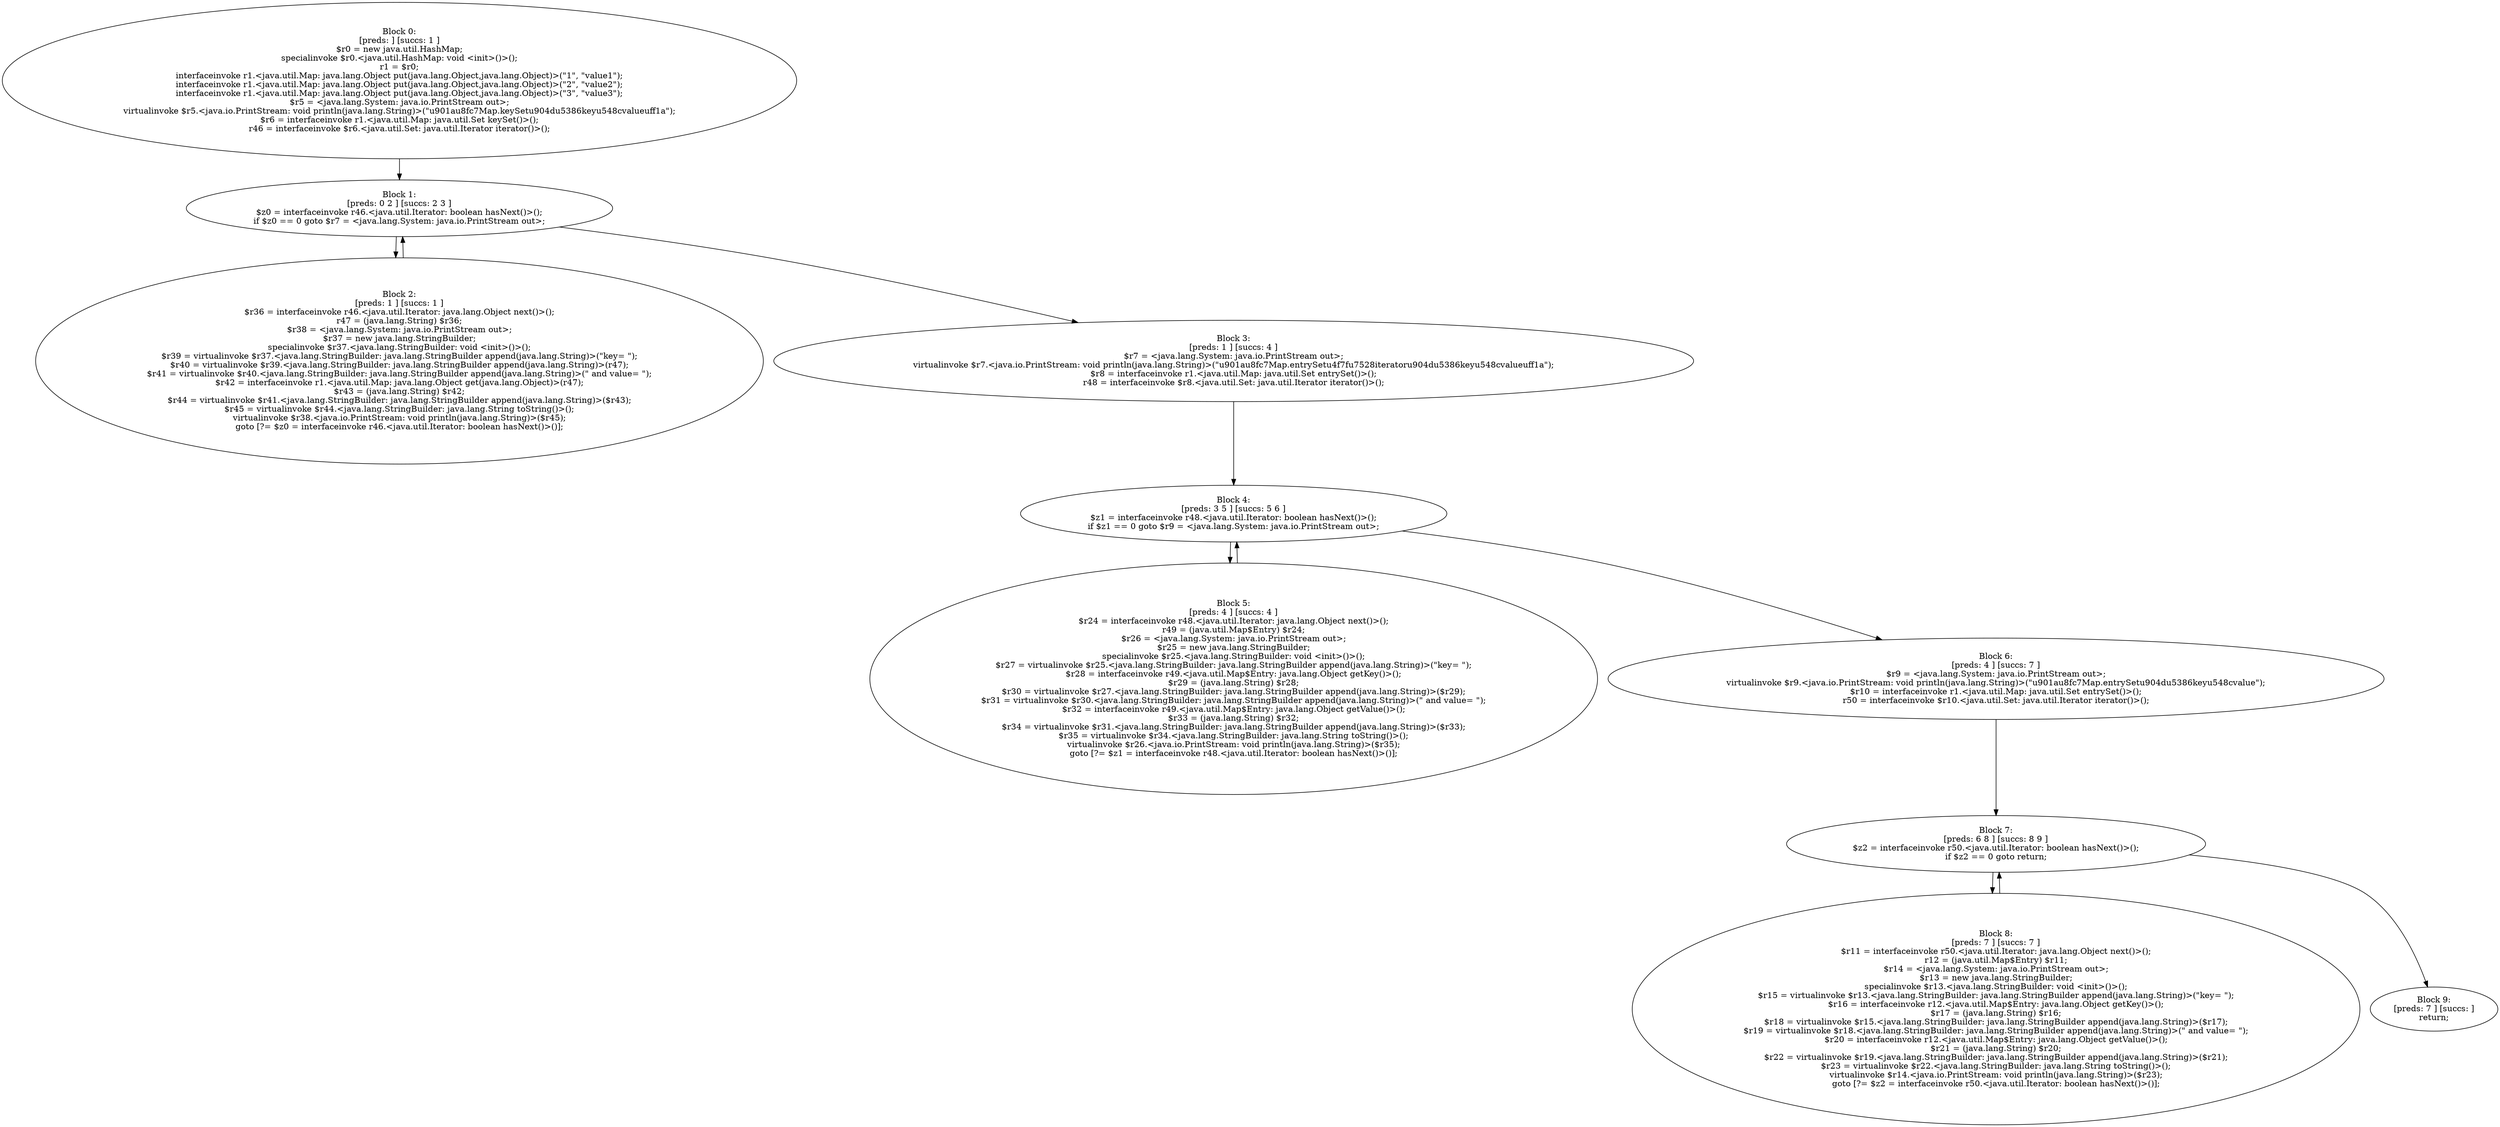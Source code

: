 digraph "unitGraph" {
    "Block 0:
[preds: ] [succs: 1 ]
$r0 = new java.util.HashMap;
specialinvoke $r0.<java.util.HashMap: void <init>()>();
r1 = $r0;
interfaceinvoke r1.<java.util.Map: java.lang.Object put(java.lang.Object,java.lang.Object)>(\"1\", \"value1\");
interfaceinvoke r1.<java.util.Map: java.lang.Object put(java.lang.Object,java.lang.Object)>(\"2\", \"value2\");
interfaceinvoke r1.<java.util.Map: java.lang.Object put(java.lang.Object,java.lang.Object)>(\"3\", \"value3\");
$r5 = <java.lang.System: java.io.PrintStream out>;
virtualinvoke $r5.<java.io.PrintStream: void println(java.lang.String)>(\"\u901a\u8fc7Map.keySet\u904d\u5386key\u548cvalue\uff1a\");
$r6 = interfaceinvoke r1.<java.util.Map: java.util.Set keySet()>();
r46 = interfaceinvoke $r6.<java.util.Set: java.util.Iterator iterator()>();
"
    "Block 1:
[preds: 0 2 ] [succs: 2 3 ]
$z0 = interfaceinvoke r46.<java.util.Iterator: boolean hasNext()>();
if $z0 == 0 goto $r7 = <java.lang.System: java.io.PrintStream out>;
"
    "Block 2:
[preds: 1 ] [succs: 1 ]
$r36 = interfaceinvoke r46.<java.util.Iterator: java.lang.Object next()>();
r47 = (java.lang.String) $r36;
$r38 = <java.lang.System: java.io.PrintStream out>;
$r37 = new java.lang.StringBuilder;
specialinvoke $r37.<java.lang.StringBuilder: void <init>()>();
$r39 = virtualinvoke $r37.<java.lang.StringBuilder: java.lang.StringBuilder append(java.lang.String)>(\"key= \");
$r40 = virtualinvoke $r39.<java.lang.StringBuilder: java.lang.StringBuilder append(java.lang.String)>(r47);
$r41 = virtualinvoke $r40.<java.lang.StringBuilder: java.lang.StringBuilder append(java.lang.String)>(\" and value= \");
$r42 = interfaceinvoke r1.<java.util.Map: java.lang.Object get(java.lang.Object)>(r47);
$r43 = (java.lang.String) $r42;
$r44 = virtualinvoke $r41.<java.lang.StringBuilder: java.lang.StringBuilder append(java.lang.String)>($r43);
$r45 = virtualinvoke $r44.<java.lang.StringBuilder: java.lang.String toString()>();
virtualinvoke $r38.<java.io.PrintStream: void println(java.lang.String)>($r45);
goto [?= $z0 = interfaceinvoke r46.<java.util.Iterator: boolean hasNext()>()];
"
    "Block 3:
[preds: 1 ] [succs: 4 ]
$r7 = <java.lang.System: java.io.PrintStream out>;
virtualinvoke $r7.<java.io.PrintStream: void println(java.lang.String)>(\"\u901a\u8fc7Map.entrySet\u4f7f\u7528iterator\u904d\u5386key\u548cvalue\uff1a\");
$r8 = interfaceinvoke r1.<java.util.Map: java.util.Set entrySet()>();
r48 = interfaceinvoke $r8.<java.util.Set: java.util.Iterator iterator()>();
"
    "Block 4:
[preds: 3 5 ] [succs: 5 6 ]
$z1 = interfaceinvoke r48.<java.util.Iterator: boolean hasNext()>();
if $z1 == 0 goto $r9 = <java.lang.System: java.io.PrintStream out>;
"
    "Block 5:
[preds: 4 ] [succs: 4 ]
$r24 = interfaceinvoke r48.<java.util.Iterator: java.lang.Object next()>();
r49 = (java.util.Map$Entry) $r24;
$r26 = <java.lang.System: java.io.PrintStream out>;
$r25 = new java.lang.StringBuilder;
specialinvoke $r25.<java.lang.StringBuilder: void <init>()>();
$r27 = virtualinvoke $r25.<java.lang.StringBuilder: java.lang.StringBuilder append(java.lang.String)>(\"key= \");
$r28 = interfaceinvoke r49.<java.util.Map$Entry: java.lang.Object getKey()>();
$r29 = (java.lang.String) $r28;
$r30 = virtualinvoke $r27.<java.lang.StringBuilder: java.lang.StringBuilder append(java.lang.String)>($r29);
$r31 = virtualinvoke $r30.<java.lang.StringBuilder: java.lang.StringBuilder append(java.lang.String)>(\" and value= \");
$r32 = interfaceinvoke r49.<java.util.Map$Entry: java.lang.Object getValue()>();
$r33 = (java.lang.String) $r32;
$r34 = virtualinvoke $r31.<java.lang.StringBuilder: java.lang.StringBuilder append(java.lang.String)>($r33);
$r35 = virtualinvoke $r34.<java.lang.StringBuilder: java.lang.String toString()>();
virtualinvoke $r26.<java.io.PrintStream: void println(java.lang.String)>($r35);
goto [?= $z1 = interfaceinvoke r48.<java.util.Iterator: boolean hasNext()>()];
"
    "Block 6:
[preds: 4 ] [succs: 7 ]
$r9 = <java.lang.System: java.io.PrintStream out>;
virtualinvoke $r9.<java.io.PrintStream: void println(java.lang.String)>(\"\u901a\u8fc7Map.entrySet\u904d\u5386key\u548cvalue\");
$r10 = interfaceinvoke r1.<java.util.Map: java.util.Set entrySet()>();
r50 = interfaceinvoke $r10.<java.util.Set: java.util.Iterator iterator()>();
"
    "Block 7:
[preds: 6 8 ] [succs: 8 9 ]
$z2 = interfaceinvoke r50.<java.util.Iterator: boolean hasNext()>();
if $z2 == 0 goto return;
"
    "Block 8:
[preds: 7 ] [succs: 7 ]
$r11 = interfaceinvoke r50.<java.util.Iterator: java.lang.Object next()>();
r12 = (java.util.Map$Entry) $r11;
$r14 = <java.lang.System: java.io.PrintStream out>;
$r13 = new java.lang.StringBuilder;
specialinvoke $r13.<java.lang.StringBuilder: void <init>()>();
$r15 = virtualinvoke $r13.<java.lang.StringBuilder: java.lang.StringBuilder append(java.lang.String)>(\"key= \");
$r16 = interfaceinvoke r12.<java.util.Map$Entry: java.lang.Object getKey()>();
$r17 = (java.lang.String) $r16;
$r18 = virtualinvoke $r15.<java.lang.StringBuilder: java.lang.StringBuilder append(java.lang.String)>($r17);
$r19 = virtualinvoke $r18.<java.lang.StringBuilder: java.lang.StringBuilder append(java.lang.String)>(\" and value= \");
$r20 = interfaceinvoke r12.<java.util.Map$Entry: java.lang.Object getValue()>();
$r21 = (java.lang.String) $r20;
$r22 = virtualinvoke $r19.<java.lang.StringBuilder: java.lang.StringBuilder append(java.lang.String)>($r21);
$r23 = virtualinvoke $r22.<java.lang.StringBuilder: java.lang.String toString()>();
virtualinvoke $r14.<java.io.PrintStream: void println(java.lang.String)>($r23);
goto [?= $z2 = interfaceinvoke r50.<java.util.Iterator: boolean hasNext()>()];
"
    "Block 9:
[preds: 7 ] [succs: ]
return;
"
    "Block 0:
[preds: ] [succs: 1 ]
$r0 = new java.util.HashMap;
specialinvoke $r0.<java.util.HashMap: void <init>()>();
r1 = $r0;
interfaceinvoke r1.<java.util.Map: java.lang.Object put(java.lang.Object,java.lang.Object)>(\"1\", \"value1\");
interfaceinvoke r1.<java.util.Map: java.lang.Object put(java.lang.Object,java.lang.Object)>(\"2\", \"value2\");
interfaceinvoke r1.<java.util.Map: java.lang.Object put(java.lang.Object,java.lang.Object)>(\"3\", \"value3\");
$r5 = <java.lang.System: java.io.PrintStream out>;
virtualinvoke $r5.<java.io.PrintStream: void println(java.lang.String)>(\"\u901a\u8fc7Map.keySet\u904d\u5386key\u548cvalue\uff1a\");
$r6 = interfaceinvoke r1.<java.util.Map: java.util.Set keySet()>();
r46 = interfaceinvoke $r6.<java.util.Set: java.util.Iterator iterator()>();
"->"Block 1:
[preds: 0 2 ] [succs: 2 3 ]
$z0 = interfaceinvoke r46.<java.util.Iterator: boolean hasNext()>();
if $z0 == 0 goto $r7 = <java.lang.System: java.io.PrintStream out>;
";
    "Block 1:
[preds: 0 2 ] [succs: 2 3 ]
$z0 = interfaceinvoke r46.<java.util.Iterator: boolean hasNext()>();
if $z0 == 0 goto $r7 = <java.lang.System: java.io.PrintStream out>;
"->"Block 2:
[preds: 1 ] [succs: 1 ]
$r36 = interfaceinvoke r46.<java.util.Iterator: java.lang.Object next()>();
r47 = (java.lang.String) $r36;
$r38 = <java.lang.System: java.io.PrintStream out>;
$r37 = new java.lang.StringBuilder;
specialinvoke $r37.<java.lang.StringBuilder: void <init>()>();
$r39 = virtualinvoke $r37.<java.lang.StringBuilder: java.lang.StringBuilder append(java.lang.String)>(\"key= \");
$r40 = virtualinvoke $r39.<java.lang.StringBuilder: java.lang.StringBuilder append(java.lang.String)>(r47);
$r41 = virtualinvoke $r40.<java.lang.StringBuilder: java.lang.StringBuilder append(java.lang.String)>(\" and value= \");
$r42 = interfaceinvoke r1.<java.util.Map: java.lang.Object get(java.lang.Object)>(r47);
$r43 = (java.lang.String) $r42;
$r44 = virtualinvoke $r41.<java.lang.StringBuilder: java.lang.StringBuilder append(java.lang.String)>($r43);
$r45 = virtualinvoke $r44.<java.lang.StringBuilder: java.lang.String toString()>();
virtualinvoke $r38.<java.io.PrintStream: void println(java.lang.String)>($r45);
goto [?= $z0 = interfaceinvoke r46.<java.util.Iterator: boolean hasNext()>()];
";
    "Block 1:
[preds: 0 2 ] [succs: 2 3 ]
$z0 = interfaceinvoke r46.<java.util.Iterator: boolean hasNext()>();
if $z0 == 0 goto $r7 = <java.lang.System: java.io.PrintStream out>;
"->"Block 3:
[preds: 1 ] [succs: 4 ]
$r7 = <java.lang.System: java.io.PrintStream out>;
virtualinvoke $r7.<java.io.PrintStream: void println(java.lang.String)>(\"\u901a\u8fc7Map.entrySet\u4f7f\u7528iterator\u904d\u5386key\u548cvalue\uff1a\");
$r8 = interfaceinvoke r1.<java.util.Map: java.util.Set entrySet()>();
r48 = interfaceinvoke $r8.<java.util.Set: java.util.Iterator iterator()>();
";
    "Block 2:
[preds: 1 ] [succs: 1 ]
$r36 = interfaceinvoke r46.<java.util.Iterator: java.lang.Object next()>();
r47 = (java.lang.String) $r36;
$r38 = <java.lang.System: java.io.PrintStream out>;
$r37 = new java.lang.StringBuilder;
specialinvoke $r37.<java.lang.StringBuilder: void <init>()>();
$r39 = virtualinvoke $r37.<java.lang.StringBuilder: java.lang.StringBuilder append(java.lang.String)>(\"key= \");
$r40 = virtualinvoke $r39.<java.lang.StringBuilder: java.lang.StringBuilder append(java.lang.String)>(r47);
$r41 = virtualinvoke $r40.<java.lang.StringBuilder: java.lang.StringBuilder append(java.lang.String)>(\" and value= \");
$r42 = interfaceinvoke r1.<java.util.Map: java.lang.Object get(java.lang.Object)>(r47);
$r43 = (java.lang.String) $r42;
$r44 = virtualinvoke $r41.<java.lang.StringBuilder: java.lang.StringBuilder append(java.lang.String)>($r43);
$r45 = virtualinvoke $r44.<java.lang.StringBuilder: java.lang.String toString()>();
virtualinvoke $r38.<java.io.PrintStream: void println(java.lang.String)>($r45);
goto [?= $z0 = interfaceinvoke r46.<java.util.Iterator: boolean hasNext()>()];
"->"Block 1:
[preds: 0 2 ] [succs: 2 3 ]
$z0 = interfaceinvoke r46.<java.util.Iterator: boolean hasNext()>();
if $z0 == 0 goto $r7 = <java.lang.System: java.io.PrintStream out>;
";
    "Block 3:
[preds: 1 ] [succs: 4 ]
$r7 = <java.lang.System: java.io.PrintStream out>;
virtualinvoke $r7.<java.io.PrintStream: void println(java.lang.String)>(\"\u901a\u8fc7Map.entrySet\u4f7f\u7528iterator\u904d\u5386key\u548cvalue\uff1a\");
$r8 = interfaceinvoke r1.<java.util.Map: java.util.Set entrySet()>();
r48 = interfaceinvoke $r8.<java.util.Set: java.util.Iterator iterator()>();
"->"Block 4:
[preds: 3 5 ] [succs: 5 6 ]
$z1 = interfaceinvoke r48.<java.util.Iterator: boolean hasNext()>();
if $z1 == 0 goto $r9 = <java.lang.System: java.io.PrintStream out>;
";
    "Block 4:
[preds: 3 5 ] [succs: 5 6 ]
$z1 = interfaceinvoke r48.<java.util.Iterator: boolean hasNext()>();
if $z1 == 0 goto $r9 = <java.lang.System: java.io.PrintStream out>;
"->"Block 5:
[preds: 4 ] [succs: 4 ]
$r24 = interfaceinvoke r48.<java.util.Iterator: java.lang.Object next()>();
r49 = (java.util.Map$Entry) $r24;
$r26 = <java.lang.System: java.io.PrintStream out>;
$r25 = new java.lang.StringBuilder;
specialinvoke $r25.<java.lang.StringBuilder: void <init>()>();
$r27 = virtualinvoke $r25.<java.lang.StringBuilder: java.lang.StringBuilder append(java.lang.String)>(\"key= \");
$r28 = interfaceinvoke r49.<java.util.Map$Entry: java.lang.Object getKey()>();
$r29 = (java.lang.String) $r28;
$r30 = virtualinvoke $r27.<java.lang.StringBuilder: java.lang.StringBuilder append(java.lang.String)>($r29);
$r31 = virtualinvoke $r30.<java.lang.StringBuilder: java.lang.StringBuilder append(java.lang.String)>(\" and value= \");
$r32 = interfaceinvoke r49.<java.util.Map$Entry: java.lang.Object getValue()>();
$r33 = (java.lang.String) $r32;
$r34 = virtualinvoke $r31.<java.lang.StringBuilder: java.lang.StringBuilder append(java.lang.String)>($r33);
$r35 = virtualinvoke $r34.<java.lang.StringBuilder: java.lang.String toString()>();
virtualinvoke $r26.<java.io.PrintStream: void println(java.lang.String)>($r35);
goto [?= $z1 = interfaceinvoke r48.<java.util.Iterator: boolean hasNext()>()];
";
    "Block 4:
[preds: 3 5 ] [succs: 5 6 ]
$z1 = interfaceinvoke r48.<java.util.Iterator: boolean hasNext()>();
if $z1 == 0 goto $r9 = <java.lang.System: java.io.PrintStream out>;
"->"Block 6:
[preds: 4 ] [succs: 7 ]
$r9 = <java.lang.System: java.io.PrintStream out>;
virtualinvoke $r9.<java.io.PrintStream: void println(java.lang.String)>(\"\u901a\u8fc7Map.entrySet\u904d\u5386key\u548cvalue\");
$r10 = interfaceinvoke r1.<java.util.Map: java.util.Set entrySet()>();
r50 = interfaceinvoke $r10.<java.util.Set: java.util.Iterator iterator()>();
";
    "Block 5:
[preds: 4 ] [succs: 4 ]
$r24 = interfaceinvoke r48.<java.util.Iterator: java.lang.Object next()>();
r49 = (java.util.Map$Entry) $r24;
$r26 = <java.lang.System: java.io.PrintStream out>;
$r25 = new java.lang.StringBuilder;
specialinvoke $r25.<java.lang.StringBuilder: void <init>()>();
$r27 = virtualinvoke $r25.<java.lang.StringBuilder: java.lang.StringBuilder append(java.lang.String)>(\"key= \");
$r28 = interfaceinvoke r49.<java.util.Map$Entry: java.lang.Object getKey()>();
$r29 = (java.lang.String) $r28;
$r30 = virtualinvoke $r27.<java.lang.StringBuilder: java.lang.StringBuilder append(java.lang.String)>($r29);
$r31 = virtualinvoke $r30.<java.lang.StringBuilder: java.lang.StringBuilder append(java.lang.String)>(\" and value= \");
$r32 = interfaceinvoke r49.<java.util.Map$Entry: java.lang.Object getValue()>();
$r33 = (java.lang.String) $r32;
$r34 = virtualinvoke $r31.<java.lang.StringBuilder: java.lang.StringBuilder append(java.lang.String)>($r33);
$r35 = virtualinvoke $r34.<java.lang.StringBuilder: java.lang.String toString()>();
virtualinvoke $r26.<java.io.PrintStream: void println(java.lang.String)>($r35);
goto [?= $z1 = interfaceinvoke r48.<java.util.Iterator: boolean hasNext()>()];
"->"Block 4:
[preds: 3 5 ] [succs: 5 6 ]
$z1 = interfaceinvoke r48.<java.util.Iterator: boolean hasNext()>();
if $z1 == 0 goto $r9 = <java.lang.System: java.io.PrintStream out>;
";
    "Block 6:
[preds: 4 ] [succs: 7 ]
$r9 = <java.lang.System: java.io.PrintStream out>;
virtualinvoke $r9.<java.io.PrintStream: void println(java.lang.String)>(\"\u901a\u8fc7Map.entrySet\u904d\u5386key\u548cvalue\");
$r10 = interfaceinvoke r1.<java.util.Map: java.util.Set entrySet()>();
r50 = interfaceinvoke $r10.<java.util.Set: java.util.Iterator iterator()>();
"->"Block 7:
[preds: 6 8 ] [succs: 8 9 ]
$z2 = interfaceinvoke r50.<java.util.Iterator: boolean hasNext()>();
if $z2 == 0 goto return;
";
    "Block 7:
[preds: 6 8 ] [succs: 8 9 ]
$z2 = interfaceinvoke r50.<java.util.Iterator: boolean hasNext()>();
if $z2 == 0 goto return;
"->"Block 8:
[preds: 7 ] [succs: 7 ]
$r11 = interfaceinvoke r50.<java.util.Iterator: java.lang.Object next()>();
r12 = (java.util.Map$Entry) $r11;
$r14 = <java.lang.System: java.io.PrintStream out>;
$r13 = new java.lang.StringBuilder;
specialinvoke $r13.<java.lang.StringBuilder: void <init>()>();
$r15 = virtualinvoke $r13.<java.lang.StringBuilder: java.lang.StringBuilder append(java.lang.String)>(\"key= \");
$r16 = interfaceinvoke r12.<java.util.Map$Entry: java.lang.Object getKey()>();
$r17 = (java.lang.String) $r16;
$r18 = virtualinvoke $r15.<java.lang.StringBuilder: java.lang.StringBuilder append(java.lang.String)>($r17);
$r19 = virtualinvoke $r18.<java.lang.StringBuilder: java.lang.StringBuilder append(java.lang.String)>(\" and value= \");
$r20 = interfaceinvoke r12.<java.util.Map$Entry: java.lang.Object getValue()>();
$r21 = (java.lang.String) $r20;
$r22 = virtualinvoke $r19.<java.lang.StringBuilder: java.lang.StringBuilder append(java.lang.String)>($r21);
$r23 = virtualinvoke $r22.<java.lang.StringBuilder: java.lang.String toString()>();
virtualinvoke $r14.<java.io.PrintStream: void println(java.lang.String)>($r23);
goto [?= $z2 = interfaceinvoke r50.<java.util.Iterator: boolean hasNext()>()];
";
    "Block 7:
[preds: 6 8 ] [succs: 8 9 ]
$z2 = interfaceinvoke r50.<java.util.Iterator: boolean hasNext()>();
if $z2 == 0 goto return;
"->"Block 9:
[preds: 7 ] [succs: ]
return;
";
    "Block 8:
[preds: 7 ] [succs: 7 ]
$r11 = interfaceinvoke r50.<java.util.Iterator: java.lang.Object next()>();
r12 = (java.util.Map$Entry) $r11;
$r14 = <java.lang.System: java.io.PrintStream out>;
$r13 = new java.lang.StringBuilder;
specialinvoke $r13.<java.lang.StringBuilder: void <init>()>();
$r15 = virtualinvoke $r13.<java.lang.StringBuilder: java.lang.StringBuilder append(java.lang.String)>(\"key= \");
$r16 = interfaceinvoke r12.<java.util.Map$Entry: java.lang.Object getKey()>();
$r17 = (java.lang.String) $r16;
$r18 = virtualinvoke $r15.<java.lang.StringBuilder: java.lang.StringBuilder append(java.lang.String)>($r17);
$r19 = virtualinvoke $r18.<java.lang.StringBuilder: java.lang.StringBuilder append(java.lang.String)>(\" and value= \");
$r20 = interfaceinvoke r12.<java.util.Map$Entry: java.lang.Object getValue()>();
$r21 = (java.lang.String) $r20;
$r22 = virtualinvoke $r19.<java.lang.StringBuilder: java.lang.StringBuilder append(java.lang.String)>($r21);
$r23 = virtualinvoke $r22.<java.lang.StringBuilder: java.lang.String toString()>();
virtualinvoke $r14.<java.io.PrintStream: void println(java.lang.String)>($r23);
goto [?= $z2 = interfaceinvoke r50.<java.util.Iterator: boolean hasNext()>()];
"->"Block 7:
[preds: 6 8 ] [succs: 8 9 ]
$z2 = interfaceinvoke r50.<java.util.Iterator: boolean hasNext()>();
if $z2 == 0 goto return;
";
}
